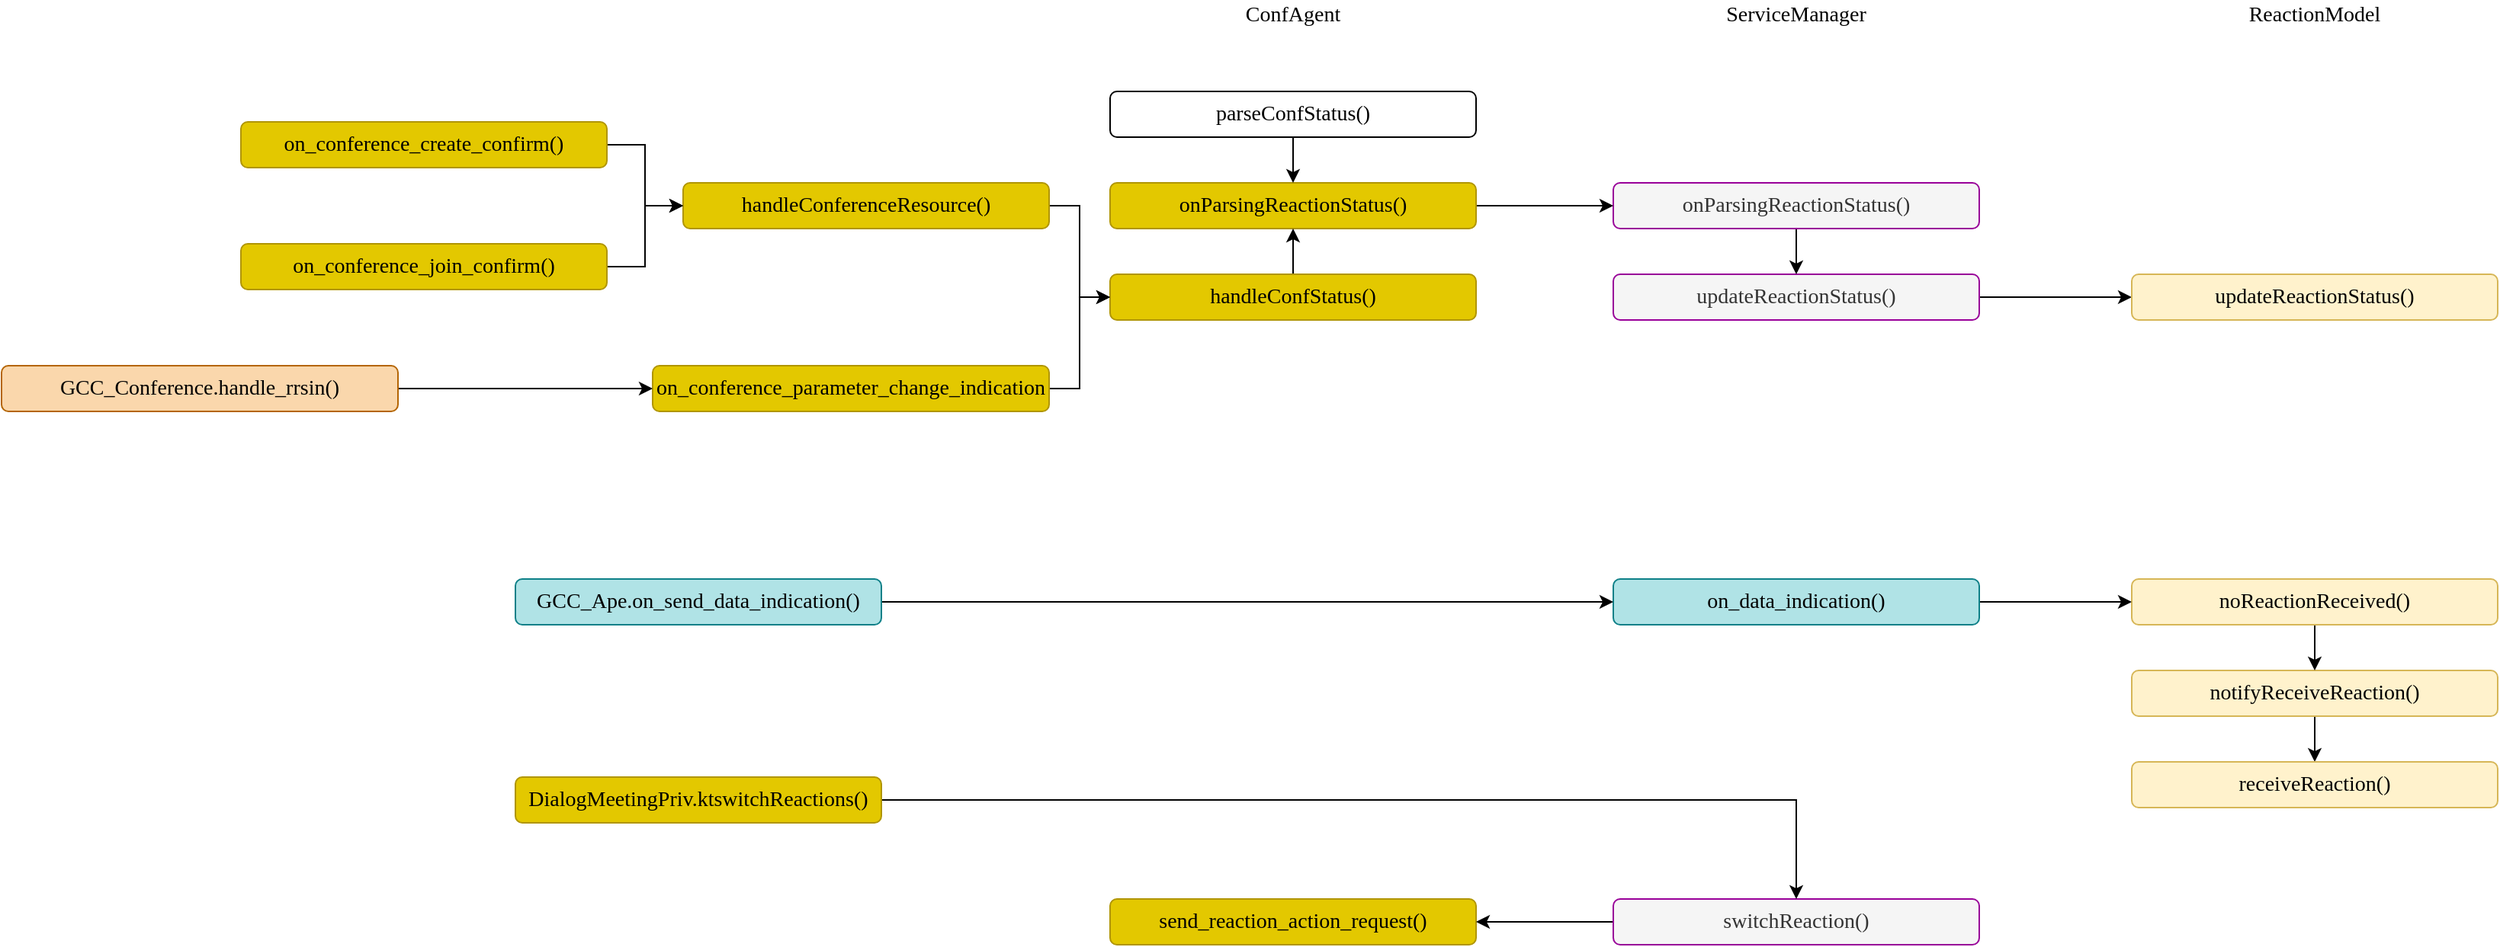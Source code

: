 <mxfile version="15.1.0" type="github">
  <diagram id="lzIewVebXne83JjptTqD" name="Page-1">
    <mxGraphModel dx="2048" dy="575" grid="1" gridSize="10" guides="1" tooltips="1" connect="1" arrows="1" fold="1" page="1" pageScale="1" pageWidth="827" pageHeight="1169" math="0" shadow="0">
      <root>
        <mxCell id="0" />
        <mxCell id="1" parent="0" />
        <mxCell id="TCTqFbjVpFXrMC-fsxYL-8" style="edgeStyle=orthogonalEdgeStyle;rounded=0;orthogonalLoop=1;jettySize=auto;html=1;exitX=1;exitY=0.5;exitDx=0;exitDy=0;entryX=0;entryY=0.5;entryDx=0;entryDy=0;fontFamily=Times New Roman;fontSize=14;" edge="1" parent="1" source="TCTqFbjVpFXrMC-fsxYL-1" target="TCTqFbjVpFXrMC-fsxYL-5">
          <mxGeometry relative="1" as="geometry" />
        </mxCell>
        <mxCell id="TCTqFbjVpFXrMC-fsxYL-1" value="updateReactionStatus()" style="rounded=1;whiteSpace=wrap;html=1;fontFamily=Times New Roman;fontSize=14;fillColor=#f5f5f5;fontColor=#333333;strokeColor=#990099;" vertex="1" parent="1">
          <mxGeometry x="230" y="210" width="240" height="30" as="geometry" />
        </mxCell>
        <mxCell id="TCTqFbjVpFXrMC-fsxYL-4" style="edgeStyle=orthogonalEdgeStyle;rounded=0;orthogonalLoop=1;jettySize=auto;html=1;exitX=0.5;exitY=1;exitDx=0;exitDy=0;entryX=0.5;entryY=0;entryDx=0;entryDy=0;fontFamily=Times New Roman;fontSize=14;" edge="1" parent="1" source="TCTqFbjVpFXrMC-fsxYL-3" target="TCTqFbjVpFXrMC-fsxYL-1">
          <mxGeometry relative="1" as="geometry" />
        </mxCell>
        <mxCell id="TCTqFbjVpFXrMC-fsxYL-3" value="onParsingReactionStatus()" style="rounded=1;whiteSpace=wrap;html=1;fontFamily=Times New Roman;fontSize=14;fillColor=#f5f5f5;fontColor=#333333;strokeColor=#990099;" vertex="1" parent="1">
          <mxGeometry x="230" y="150" width="240" height="30" as="geometry" />
        </mxCell>
        <mxCell id="TCTqFbjVpFXrMC-fsxYL-5" value="updateReactionStatus()" style="rounded=1;whiteSpace=wrap;html=1;fontFamily=Times New Roman;fontSize=14;fillColor=#fff2cc;strokeColor=#d6b656;" vertex="1" parent="1">
          <mxGeometry x="570" y="210" width="240" height="30" as="geometry" />
        </mxCell>
        <mxCell id="TCTqFbjVpFXrMC-fsxYL-6" value="ReactionModel" style="text;html=1;strokeColor=none;fillColor=none;align=center;verticalAlign=middle;whiteSpace=wrap;rounded=0;fontFamily=Times New Roman;fontSize=14;" vertex="1" parent="1">
          <mxGeometry x="670" y="30" width="40" height="20" as="geometry" />
        </mxCell>
        <mxCell id="TCTqFbjVpFXrMC-fsxYL-7" value="ServiceManager" style="text;html=1;strokeColor=none;fillColor=none;align=center;verticalAlign=middle;whiteSpace=wrap;rounded=0;fontFamily=Times New Roman;fontSize=14;" vertex="1" parent="1">
          <mxGeometry x="330" y="30" width="40" height="20" as="geometry" />
        </mxCell>
        <mxCell id="TCTqFbjVpFXrMC-fsxYL-11" style="edgeStyle=orthogonalEdgeStyle;rounded=0;orthogonalLoop=1;jettySize=auto;html=1;exitX=1;exitY=0.5;exitDx=0;exitDy=0;entryX=0;entryY=0.5;entryDx=0;entryDy=0;fontFamily=Times New Roman;fontSize=14;" edge="1" parent="1" source="TCTqFbjVpFXrMC-fsxYL-9" target="TCTqFbjVpFXrMC-fsxYL-3">
          <mxGeometry relative="1" as="geometry" />
        </mxCell>
        <mxCell id="TCTqFbjVpFXrMC-fsxYL-9" value="onParsingReactionStatus()" style="rounded=1;whiteSpace=wrap;html=1;fontFamily=Times New Roman;fontSize=14;fillColor=#e3c800;strokeColor=#B09500;fontColor=#000000;" vertex="1" parent="1">
          <mxGeometry x="-100" y="150" width="240" height="30" as="geometry" />
        </mxCell>
        <mxCell id="TCTqFbjVpFXrMC-fsxYL-10" value="ConfAgent" style="text;html=1;strokeColor=none;fillColor=none;align=center;verticalAlign=middle;whiteSpace=wrap;rounded=0;fontFamily=Times New Roman;fontSize=14;" vertex="1" parent="1">
          <mxGeometry y="30" width="40" height="20" as="geometry" />
        </mxCell>
        <mxCell id="TCTqFbjVpFXrMC-fsxYL-15" style="edgeStyle=orthogonalEdgeStyle;rounded=0;orthogonalLoop=1;jettySize=auto;html=1;exitX=0.5;exitY=1;exitDx=0;exitDy=0;fontFamily=Times New Roman;fontSize=14;" edge="1" parent="1" source="TCTqFbjVpFXrMC-fsxYL-13" target="TCTqFbjVpFXrMC-fsxYL-14">
          <mxGeometry relative="1" as="geometry" />
        </mxCell>
        <mxCell id="TCTqFbjVpFXrMC-fsxYL-13" value="notifyReceiveReaction()" style="rounded=1;whiteSpace=wrap;html=1;fontFamily=Times New Roman;fontSize=14;fillColor=#fff2cc;strokeColor=#d6b656;" vertex="1" parent="1">
          <mxGeometry x="570" y="470" width="240" height="30" as="geometry" />
        </mxCell>
        <mxCell id="TCTqFbjVpFXrMC-fsxYL-14" value="receiveReaction()" style="rounded=1;whiteSpace=wrap;html=1;fontFamily=Times New Roman;fontSize=14;fillColor=#fff2cc;strokeColor=#d6b656;" vertex="1" parent="1">
          <mxGeometry x="570" y="530" width="240" height="30" as="geometry" />
        </mxCell>
        <mxCell id="TCTqFbjVpFXrMC-fsxYL-17" style="edgeStyle=orthogonalEdgeStyle;rounded=0;orthogonalLoop=1;jettySize=auto;html=1;exitX=0.5;exitY=1;exitDx=0;exitDy=0;fontFamily=Times New Roman;fontSize=14;" edge="1" parent="1" source="TCTqFbjVpFXrMC-fsxYL-16" target="TCTqFbjVpFXrMC-fsxYL-13">
          <mxGeometry relative="1" as="geometry" />
        </mxCell>
        <mxCell id="TCTqFbjVpFXrMC-fsxYL-16" value="noReactionReceived()" style="rounded=1;whiteSpace=wrap;html=1;fontFamily=Times New Roman;fontSize=14;fillColor=#fff2cc;strokeColor=#d6b656;" vertex="1" parent="1">
          <mxGeometry x="570" y="410" width="240" height="30" as="geometry" />
        </mxCell>
        <mxCell id="TCTqFbjVpFXrMC-fsxYL-19" style="edgeStyle=orthogonalEdgeStyle;rounded=0;orthogonalLoop=1;jettySize=auto;html=1;exitX=1;exitY=0.5;exitDx=0;exitDy=0;entryX=0;entryY=0.5;entryDx=0;entryDy=0;fontFamily=Times New Roman;fontSize=14;" edge="1" parent="1" source="TCTqFbjVpFXrMC-fsxYL-18" target="TCTqFbjVpFXrMC-fsxYL-16">
          <mxGeometry relative="1" as="geometry" />
        </mxCell>
        <mxCell id="TCTqFbjVpFXrMC-fsxYL-18" value="on_data_indication()" style="rounded=1;whiteSpace=wrap;html=1;fontFamily=Times New Roman;fontSize=14;fillColor=#b0e3e6;strokeColor=#0e8088;" vertex="1" parent="1">
          <mxGeometry x="230" y="410" width="240" height="30" as="geometry" />
        </mxCell>
        <mxCell id="TCTqFbjVpFXrMC-fsxYL-21" style="edgeStyle=orthogonalEdgeStyle;rounded=0;orthogonalLoop=1;jettySize=auto;html=1;exitX=1;exitY=0.5;exitDx=0;exitDy=0;fontFamily=Times New Roman;fontSize=14;" edge="1" parent="1" source="TCTqFbjVpFXrMC-fsxYL-20" target="TCTqFbjVpFXrMC-fsxYL-18">
          <mxGeometry relative="1" as="geometry" />
        </mxCell>
        <mxCell id="TCTqFbjVpFXrMC-fsxYL-20" value="GCC_Ape.on_send_data_indication()" style="rounded=1;whiteSpace=wrap;html=1;fontFamily=Times New Roman;fontSize=14;fillColor=#b0e3e6;strokeColor=#0e8088;" vertex="1" parent="1">
          <mxGeometry x="-490" y="410" width="240" height="30" as="geometry" />
        </mxCell>
        <mxCell id="TCTqFbjVpFXrMC-fsxYL-24" style="edgeStyle=orthogonalEdgeStyle;rounded=0;orthogonalLoop=1;jettySize=auto;html=1;exitX=0.5;exitY=1;exitDx=0;exitDy=0;entryX=0.5;entryY=0;entryDx=0;entryDy=0;fontFamily=Times New Roman;fontSize=14;" edge="1" parent="1" source="TCTqFbjVpFXrMC-fsxYL-22" target="TCTqFbjVpFXrMC-fsxYL-9">
          <mxGeometry relative="1" as="geometry" />
        </mxCell>
        <mxCell id="TCTqFbjVpFXrMC-fsxYL-22" value="parseConfStatus()" style="rounded=1;whiteSpace=wrap;html=1;fontFamily=Times New Roman;fontSize=14;" vertex="1" parent="1">
          <mxGeometry x="-100" y="90" width="240" height="30" as="geometry" />
        </mxCell>
        <mxCell id="TCTqFbjVpFXrMC-fsxYL-25" style="edgeStyle=orthogonalEdgeStyle;rounded=0;orthogonalLoop=1;jettySize=auto;html=1;exitX=0.5;exitY=0;exitDx=0;exitDy=0;entryX=0.5;entryY=1;entryDx=0;entryDy=0;fontFamily=Times New Roman;fontSize=14;" edge="1" parent="1" source="TCTqFbjVpFXrMC-fsxYL-23" target="TCTqFbjVpFXrMC-fsxYL-9">
          <mxGeometry relative="1" as="geometry" />
        </mxCell>
        <mxCell id="TCTqFbjVpFXrMC-fsxYL-23" value="handleConfStatus()" style="rounded=1;whiteSpace=wrap;html=1;fontFamily=Times New Roman;fontSize=14;fillColor=#e3c800;strokeColor=#B09500;fontColor=#000000;" vertex="1" parent="1">
          <mxGeometry x="-100" y="210" width="240" height="30" as="geometry" />
        </mxCell>
        <mxCell id="TCTqFbjVpFXrMC-fsxYL-30" style="edgeStyle=orthogonalEdgeStyle;rounded=0;orthogonalLoop=1;jettySize=auto;html=1;exitX=1;exitY=0.5;exitDx=0;exitDy=0;entryX=0;entryY=0.5;entryDx=0;entryDy=0;fontFamily=Times New Roman;fontSize=14;" edge="1" parent="1" source="TCTqFbjVpFXrMC-fsxYL-26" target="TCTqFbjVpFXrMC-fsxYL-23">
          <mxGeometry relative="1" as="geometry" />
        </mxCell>
        <mxCell id="TCTqFbjVpFXrMC-fsxYL-26" value="handleConferenceResource()" style="rounded=1;whiteSpace=wrap;html=1;fontFamily=Times New Roman;fontSize=14;fillColor=#e3c800;strokeColor=#B09500;fontColor=#000000;" vertex="1" parent="1">
          <mxGeometry x="-380" y="150" width="240" height="30" as="geometry" />
        </mxCell>
        <mxCell id="TCTqFbjVpFXrMC-fsxYL-28" style="edgeStyle=orthogonalEdgeStyle;rounded=0;orthogonalLoop=1;jettySize=auto;html=1;exitX=1;exitY=0.5;exitDx=0;exitDy=0;entryX=0;entryY=0.5;entryDx=0;entryDy=0;fontFamily=Times New Roman;fontSize=14;" edge="1" parent="1" source="TCTqFbjVpFXrMC-fsxYL-27" target="TCTqFbjVpFXrMC-fsxYL-23">
          <mxGeometry relative="1" as="geometry" />
        </mxCell>
        <mxCell id="TCTqFbjVpFXrMC-fsxYL-27" value="on_conference_parameter_change_indication" style="rounded=1;whiteSpace=wrap;html=1;fontFamily=Times New Roman;fontSize=14;fillColor=#e3c800;strokeColor=#B09500;fontColor=#000000;" vertex="1" parent="1">
          <mxGeometry x="-400" y="270" width="260" height="30" as="geometry" />
        </mxCell>
        <mxCell id="TCTqFbjVpFXrMC-fsxYL-33" style="edgeStyle=orthogonalEdgeStyle;rounded=0;orthogonalLoop=1;jettySize=auto;html=1;exitX=1;exitY=0.5;exitDx=0;exitDy=0;entryX=0;entryY=0.5;entryDx=0;entryDy=0;fontFamily=Times New Roman;fontSize=14;" edge="1" parent="1" source="TCTqFbjVpFXrMC-fsxYL-31" target="TCTqFbjVpFXrMC-fsxYL-26">
          <mxGeometry relative="1" as="geometry" />
        </mxCell>
        <mxCell id="TCTqFbjVpFXrMC-fsxYL-31" value="on_conference_create_confirm()" style="rounded=1;whiteSpace=wrap;html=1;fontFamily=Times New Roman;fontSize=14;fillColor=#e3c800;strokeColor=#B09500;fontColor=#000000;" vertex="1" parent="1">
          <mxGeometry x="-670" y="110" width="240" height="30" as="geometry" />
        </mxCell>
        <mxCell id="TCTqFbjVpFXrMC-fsxYL-34" style="edgeStyle=orthogonalEdgeStyle;rounded=0;orthogonalLoop=1;jettySize=auto;html=1;exitX=1;exitY=0.5;exitDx=0;exitDy=0;entryX=0;entryY=0.5;entryDx=0;entryDy=0;fontFamily=Times New Roman;fontSize=14;" edge="1" parent="1" source="TCTqFbjVpFXrMC-fsxYL-32" target="TCTqFbjVpFXrMC-fsxYL-26">
          <mxGeometry relative="1" as="geometry" />
        </mxCell>
        <mxCell id="TCTqFbjVpFXrMC-fsxYL-32" value="on_conference_join_confirm()" style="rounded=1;whiteSpace=wrap;html=1;fontFamily=Times New Roman;fontSize=14;fillColor=#e3c800;strokeColor=#B09500;fontColor=#000000;" vertex="1" parent="1">
          <mxGeometry x="-670" y="190" width="240" height="30" as="geometry" />
        </mxCell>
        <mxCell id="TCTqFbjVpFXrMC-fsxYL-36" style="edgeStyle=orthogonalEdgeStyle;rounded=0;orthogonalLoop=1;jettySize=auto;html=1;exitX=1;exitY=0.5;exitDx=0;exitDy=0;fontFamily=Times New Roman;fontSize=14;" edge="1" parent="1" source="TCTqFbjVpFXrMC-fsxYL-35" target="TCTqFbjVpFXrMC-fsxYL-27">
          <mxGeometry relative="1" as="geometry" />
        </mxCell>
        <mxCell id="TCTqFbjVpFXrMC-fsxYL-35" value="GCC_Conference.handle_rrsin()" style="rounded=1;whiteSpace=wrap;html=1;fontFamily=Times New Roman;fontSize=14;fillColor=#fad7ac;strokeColor=#b46504;" vertex="1" parent="1">
          <mxGeometry x="-827" y="270" width="260" height="30" as="geometry" />
        </mxCell>
        <mxCell id="TCTqFbjVpFXrMC-fsxYL-38" value="send_reaction_action_request()" style="rounded=1;whiteSpace=wrap;html=1;fontFamily=Times New Roman;fontSize=14;fillColor=#e3c800;strokeColor=#B09500;fontColor=#000000;" vertex="1" parent="1">
          <mxGeometry x="-100" y="620" width="240" height="30" as="geometry" />
        </mxCell>
        <mxCell id="TCTqFbjVpFXrMC-fsxYL-40" style="edgeStyle=orthogonalEdgeStyle;rounded=0;orthogonalLoop=1;jettySize=auto;html=1;exitX=0;exitY=0.5;exitDx=0;exitDy=0;entryX=1;entryY=0.5;entryDx=0;entryDy=0;fontFamily=Times New Roman;fontSize=14;" edge="1" parent="1" source="TCTqFbjVpFXrMC-fsxYL-39" target="TCTqFbjVpFXrMC-fsxYL-38">
          <mxGeometry relative="1" as="geometry" />
        </mxCell>
        <mxCell id="TCTqFbjVpFXrMC-fsxYL-39" value="switchReaction()" style="rounded=1;whiteSpace=wrap;html=1;fontFamily=Times New Roman;fontSize=14;fillColor=#f5f5f5;fontColor=#333333;strokeColor=#990099;" vertex="1" parent="1">
          <mxGeometry x="230" y="620" width="240" height="30" as="geometry" />
        </mxCell>
        <mxCell id="TCTqFbjVpFXrMC-fsxYL-42" style="edgeStyle=orthogonalEdgeStyle;rounded=0;orthogonalLoop=1;jettySize=auto;html=1;exitX=1;exitY=0.5;exitDx=0;exitDy=0;entryX=0.5;entryY=0;entryDx=0;entryDy=0;fontFamily=Times New Roman;fontSize=14;" edge="1" parent="1" source="TCTqFbjVpFXrMC-fsxYL-41" target="TCTqFbjVpFXrMC-fsxYL-39">
          <mxGeometry relative="1" as="geometry" />
        </mxCell>
        <mxCell id="TCTqFbjVpFXrMC-fsxYL-41" value="DialogMeetingPriv.ktswitchReactions()" style="rounded=1;whiteSpace=wrap;html=1;fontFamily=Times New Roman;fontSize=14;fillColor=#e3c800;strokeColor=#B09500;fontColor=#000000;" vertex="1" parent="1">
          <mxGeometry x="-490" y="540" width="240" height="30" as="geometry" />
        </mxCell>
      </root>
    </mxGraphModel>
  </diagram>
</mxfile>
